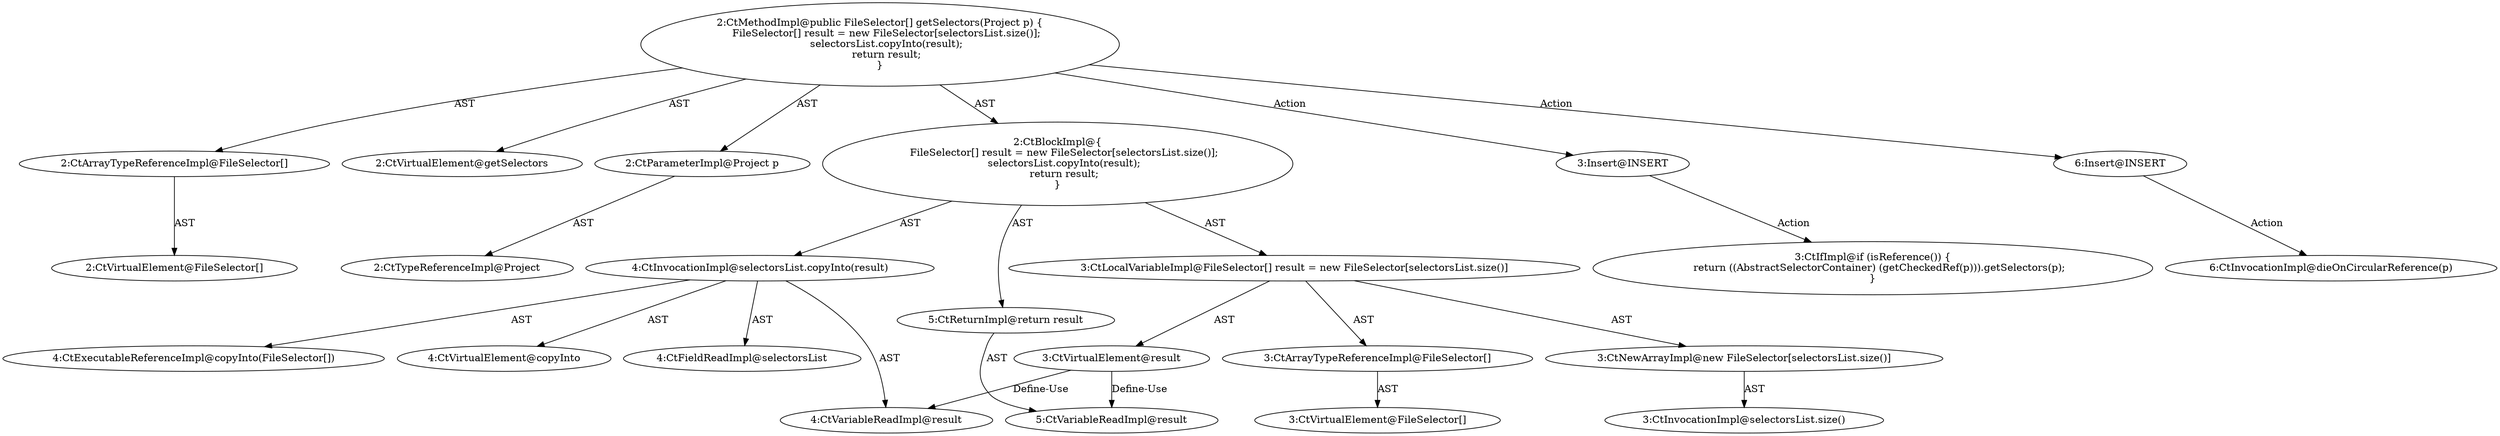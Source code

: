 digraph "getSelectors#?,Project" {
0 [label="2:CtVirtualElement@FileSelector[]" shape=ellipse]
1 [label="2:CtArrayTypeReferenceImpl@FileSelector[]" shape=ellipse]
2 [label="2:CtVirtualElement@getSelectors" shape=ellipse]
3 [label="2:CtParameterImpl@Project p" shape=ellipse]
4 [label="2:CtTypeReferenceImpl@Project" shape=ellipse]
5 [label="3:CtVirtualElement@FileSelector[]" shape=ellipse]
6 [label="3:CtArrayTypeReferenceImpl@FileSelector[]" shape=ellipse]
7 [label="3:CtNewArrayImpl@new FileSelector[selectorsList.size()]" shape=ellipse]
8 [label="3:CtInvocationImpl@selectorsList.size()" shape=ellipse]
9 [label="3:CtVirtualElement@result" shape=ellipse]
10 [label="3:CtLocalVariableImpl@FileSelector[] result = new FileSelector[selectorsList.size()]" shape=ellipse]
11 [label="4:CtExecutableReferenceImpl@copyInto(FileSelector[])" shape=ellipse]
12 [label="4:CtVirtualElement@copyInto" shape=ellipse]
13 [label="4:CtFieldReadImpl@selectorsList" shape=ellipse]
14 [label="4:CtVariableReadImpl@result" shape=ellipse]
15 [label="4:CtInvocationImpl@selectorsList.copyInto(result)" shape=ellipse]
16 [label="5:CtVariableReadImpl@result" shape=ellipse]
17 [label="5:CtReturnImpl@return result" shape=ellipse]
18 [label="2:CtBlockImpl@\{
    FileSelector[] result = new FileSelector[selectorsList.size()];
    selectorsList.copyInto(result);
    return result;
\}" shape=ellipse]
19 [label="2:CtMethodImpl@public FileSelector[] getSelectors(Project p) \{
    FileSelector[] result = new FileSelector[selectorsList.size()];
    selectorsList.copyInto(result);
    return result;
\}" shape=ellipse]
20 [label="3:Insert@INSERT" shape=ellipse]
21 [label="3:CtIfImpl@if (isReference()) \{
    return ((AbstractSelectorContainer) (getCheckedRef(p))).getSelectors(p);
\}" shape=ellipse]
22 [label="6:Insert@INSERT" shape=ellipse]
23 [label="6:CtInvocationImpl@dieOnCircularReference(p)" shape=ellipse]
1 -> 0 [label="AST"];
3 -> 4 [label="AST"];
6 -> 5 [label="AST"];
7 -> 8 [label="AST"];
9 -> 14 [label="Define-Use"];
9 -> 16 [label="Define-Use"];
10 -> 9 [label="AST"];
10 -> 6 [label="AST"];
10 -> 7 [label="AST"];
15 -> 12 [label="AST"];
15 -> 13 [label="AST"];
15 -> 11 [label="AST"];
15 -> 14 [label="AST"];
17 -> 16 [label="AST"];
18 -> 10 [label="AST"];
18 -> 15 [label="AST"];
18 -> 17 [label="AST"];
19 -> 2 [label="AST"];
19 -> 1 [label="AST"];
19 -> 3 [label="AST"];
19 -> 18 [label="AST"];
19 -> 20 [label="Action"];
19 -> 22 [label="Action"];
20 -> 21 [label="Action"];
22 -> 23 [label="Action"];
}